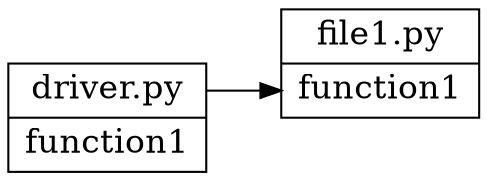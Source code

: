digraph g {
	graph [
		rankdir = "LR"
	];

	node [
		fontsize = "16"
		shape = "record"
	];

	"driver.py" [
		label = "<f0> driver.py | <f1> function1"
	];

	"file1.py" [
		label = "<f0> file1.py | <f1> function1"
	];

	"driver.py":f0 -> "file1.py":f1;
}
